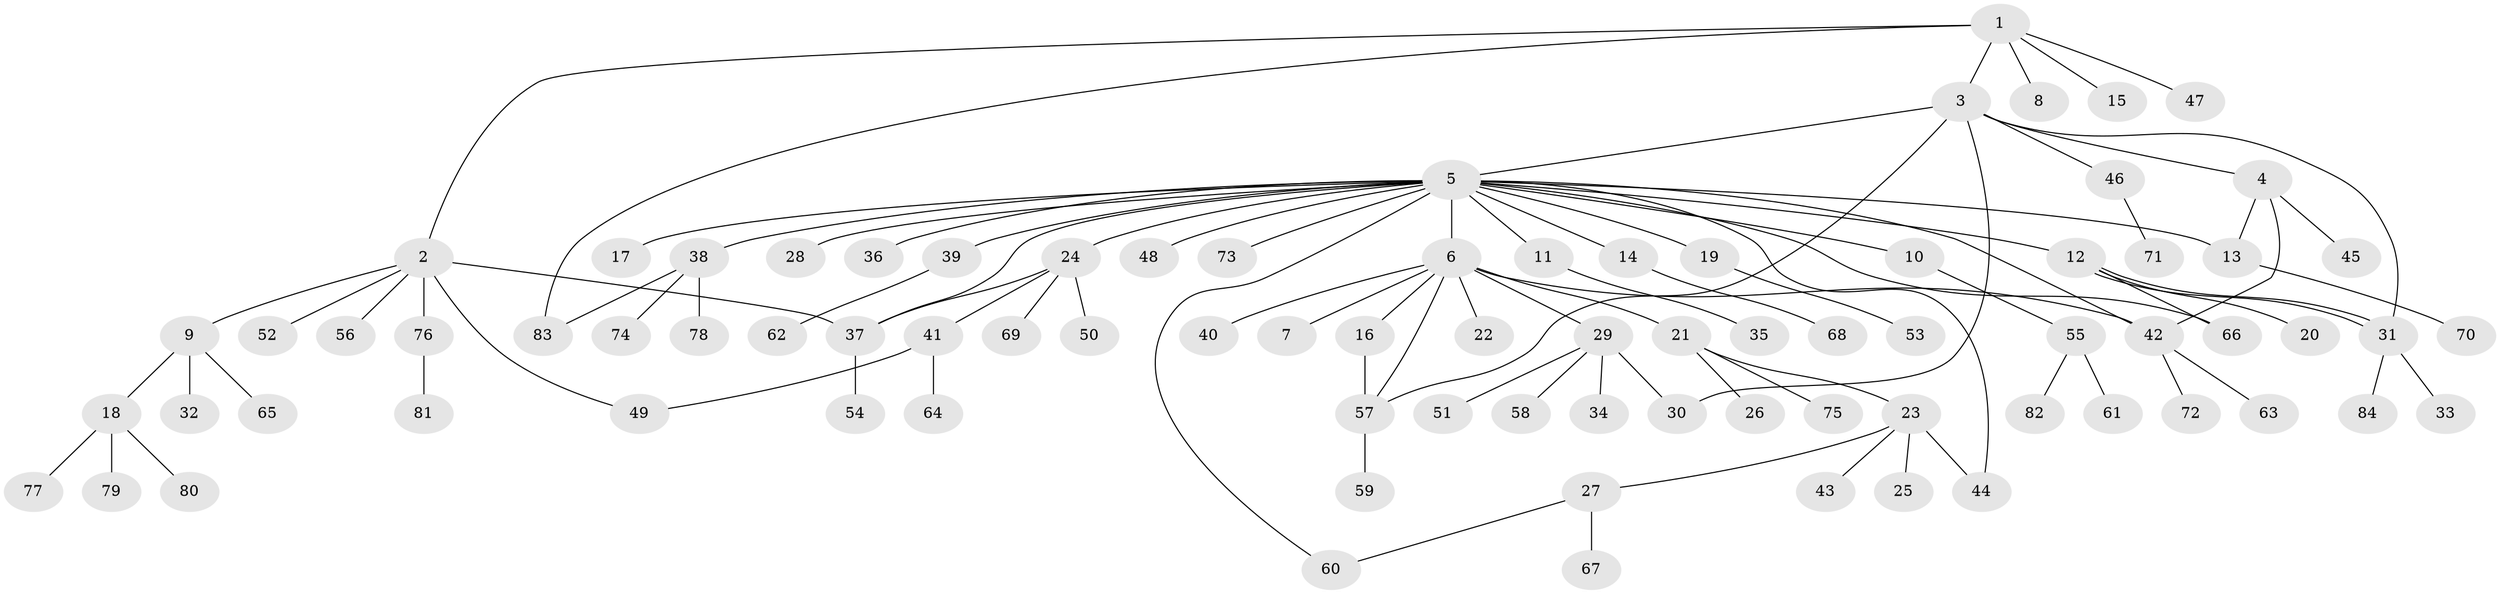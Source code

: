 // coarse degree distribution, {1: 0.7878787878787878, 4: 0.030303030303030304, 2: 0.12121212121212122, 15: 0.030303030303030304, 13: 0.030303030303030304}
// Generated by graph-tools (version 1.1) at 2025/51/03/04/25 21:51:38]
// undirected, 84 vertices, 98 edges
graph export_dot {
graph [start="1"]
  node [color=gray90,style=filled];
  1;
  2;
  3;
  4;
  5;
  6;
  7;
  8;
  9;
  10;
  11;
  12;
  13;
  14;
  15;
  16;
  17;
  18;
  19;
  20;
  21;
  22;
  23;
  24;
  25;
  26;
  27;
  28;
  29;
  30;
  31;
  32;
  33;
  34;
  35;
  36;
  37;
  38;
  39;
  40;
  41;
  42;
  43;
  44;
  45;
  46;
  47;
  48;
  49;
  50;
  51;
  52;
  53;
  54;
  55;
  56;
  57;
  58;
  59;
  60;
  61;
  62;
  63;
  64;
  65;
  66;
  67;
  68;
  69;
  70;
  71;
  72;
  73;
  74;
  75;
  76;
  77;
  78;
  79;
  80;
  81;
  82;
  83;
  84;
  1 -- 2;
  1 -- 3;
  1 -- 8;
  1 -- 15;
  1 -- 47;
  1 -- 83;
  2 -- 9;
  2 -- 37;
  2 -- 49;
  2 -- 52;
  2 -- 56;
  2 -- 76;
  3 -- 4;
  3 -- 5;
  3 -- 30;
  3 -- 31;
  3 -- 46;
  3 -- 57;
  4 -- 13;
  4 -- 42;
  4 -- 45;
  5 -- 6;
  5 -- 10;
  5 -- 11;
  5 -- 12;
  5 -- 13;
  5 -- 14;
  5 -- 17;
  5 -- 19;
  5 -- 24;
  5 -- 28;
  5 -- 36;
  5 -- 37;
  5 -- 38;
  5 -- 39;
  5 -- 42;
  5 -- 44;
  5 -- 48;
  5 -- 60;
  5 -- 66;
  5 -- 73;
  6 -- 7;
  6 -- 16;
  6 -- 21;
  6 -- 22;
  6 -- 29;
  6 -- 40;
  6 -- 42;
  6 -- 57;
  9 -- 18;
  9 -- 32;
  9 -- 65;
  10 -- 55;
  11 -- 35;
  12 -- 20;
  12 -- 31;
  12 -- 31;
  12 -- 66;
  13 -- 70;
  14 -- 68;
  16 -- 57;
  18 -- 77;
  18 -- 79;
  18 -- 80;
  19 -- 53;
  21 -- 23;
  21 -- 26;
  21 -- 75;
  23 -- 25;
  23 -- 27;
  23 -- 43;
  23 -- 44;
  24 -- 37;
  24 -- 41;
  24 -- 50;
  24 -- 69;
  27 -- 60;
  27 -- 67;
  29 -- 30;
  29 -- 34;
  29 -- 51;
  29 -- 58;
  31 -- 33;
  31 -- 84;
  37 -- 54;
  38 -- 74;
  38 -- 78;
  38 -- 83;
  39 -- 62;
  41 -- 49;
  41 -- 64;
  42 -- 63;
  42 -- 72;
  46 -- 71;
  55 -- 61;
  55 -- 82;
  57 -- 59;
  76 -- 81;
}
